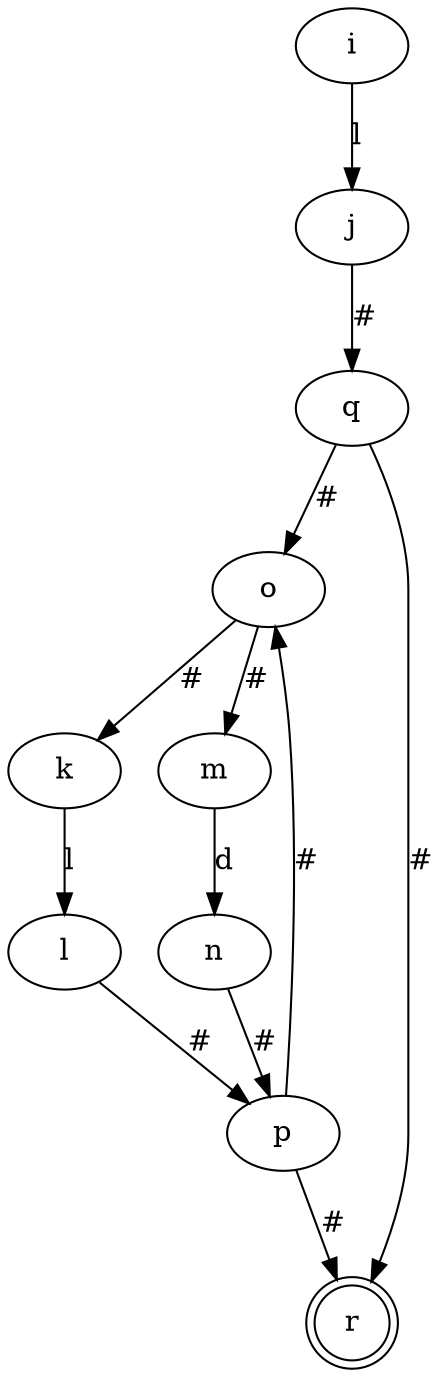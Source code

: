 digraph NFA {
	i [label=i]
	k [label=k]
	m [label=m]
	o [label=o]
	l [label=l]
	n [label=n]
	q [label=q]
	p [label=p]
	j [label=j]
	r
 [label=r
 shape=doublecircle]
	i -> j
 [label=l]
	k -> l
 [label=l]
	m -> n
 [label=d]
	o -> k
 [label="#"]
	o -> m
 [label="#"]
	l -> p
 [label="#"]
	n -> p
 [label="#"]
	q -> o
 [label="#"]
	q -> r
 [label="#"]
	p -> r
 [label="#"]
	p -> o
 [label="#"]
	j -> q
 [label="#"]
}
